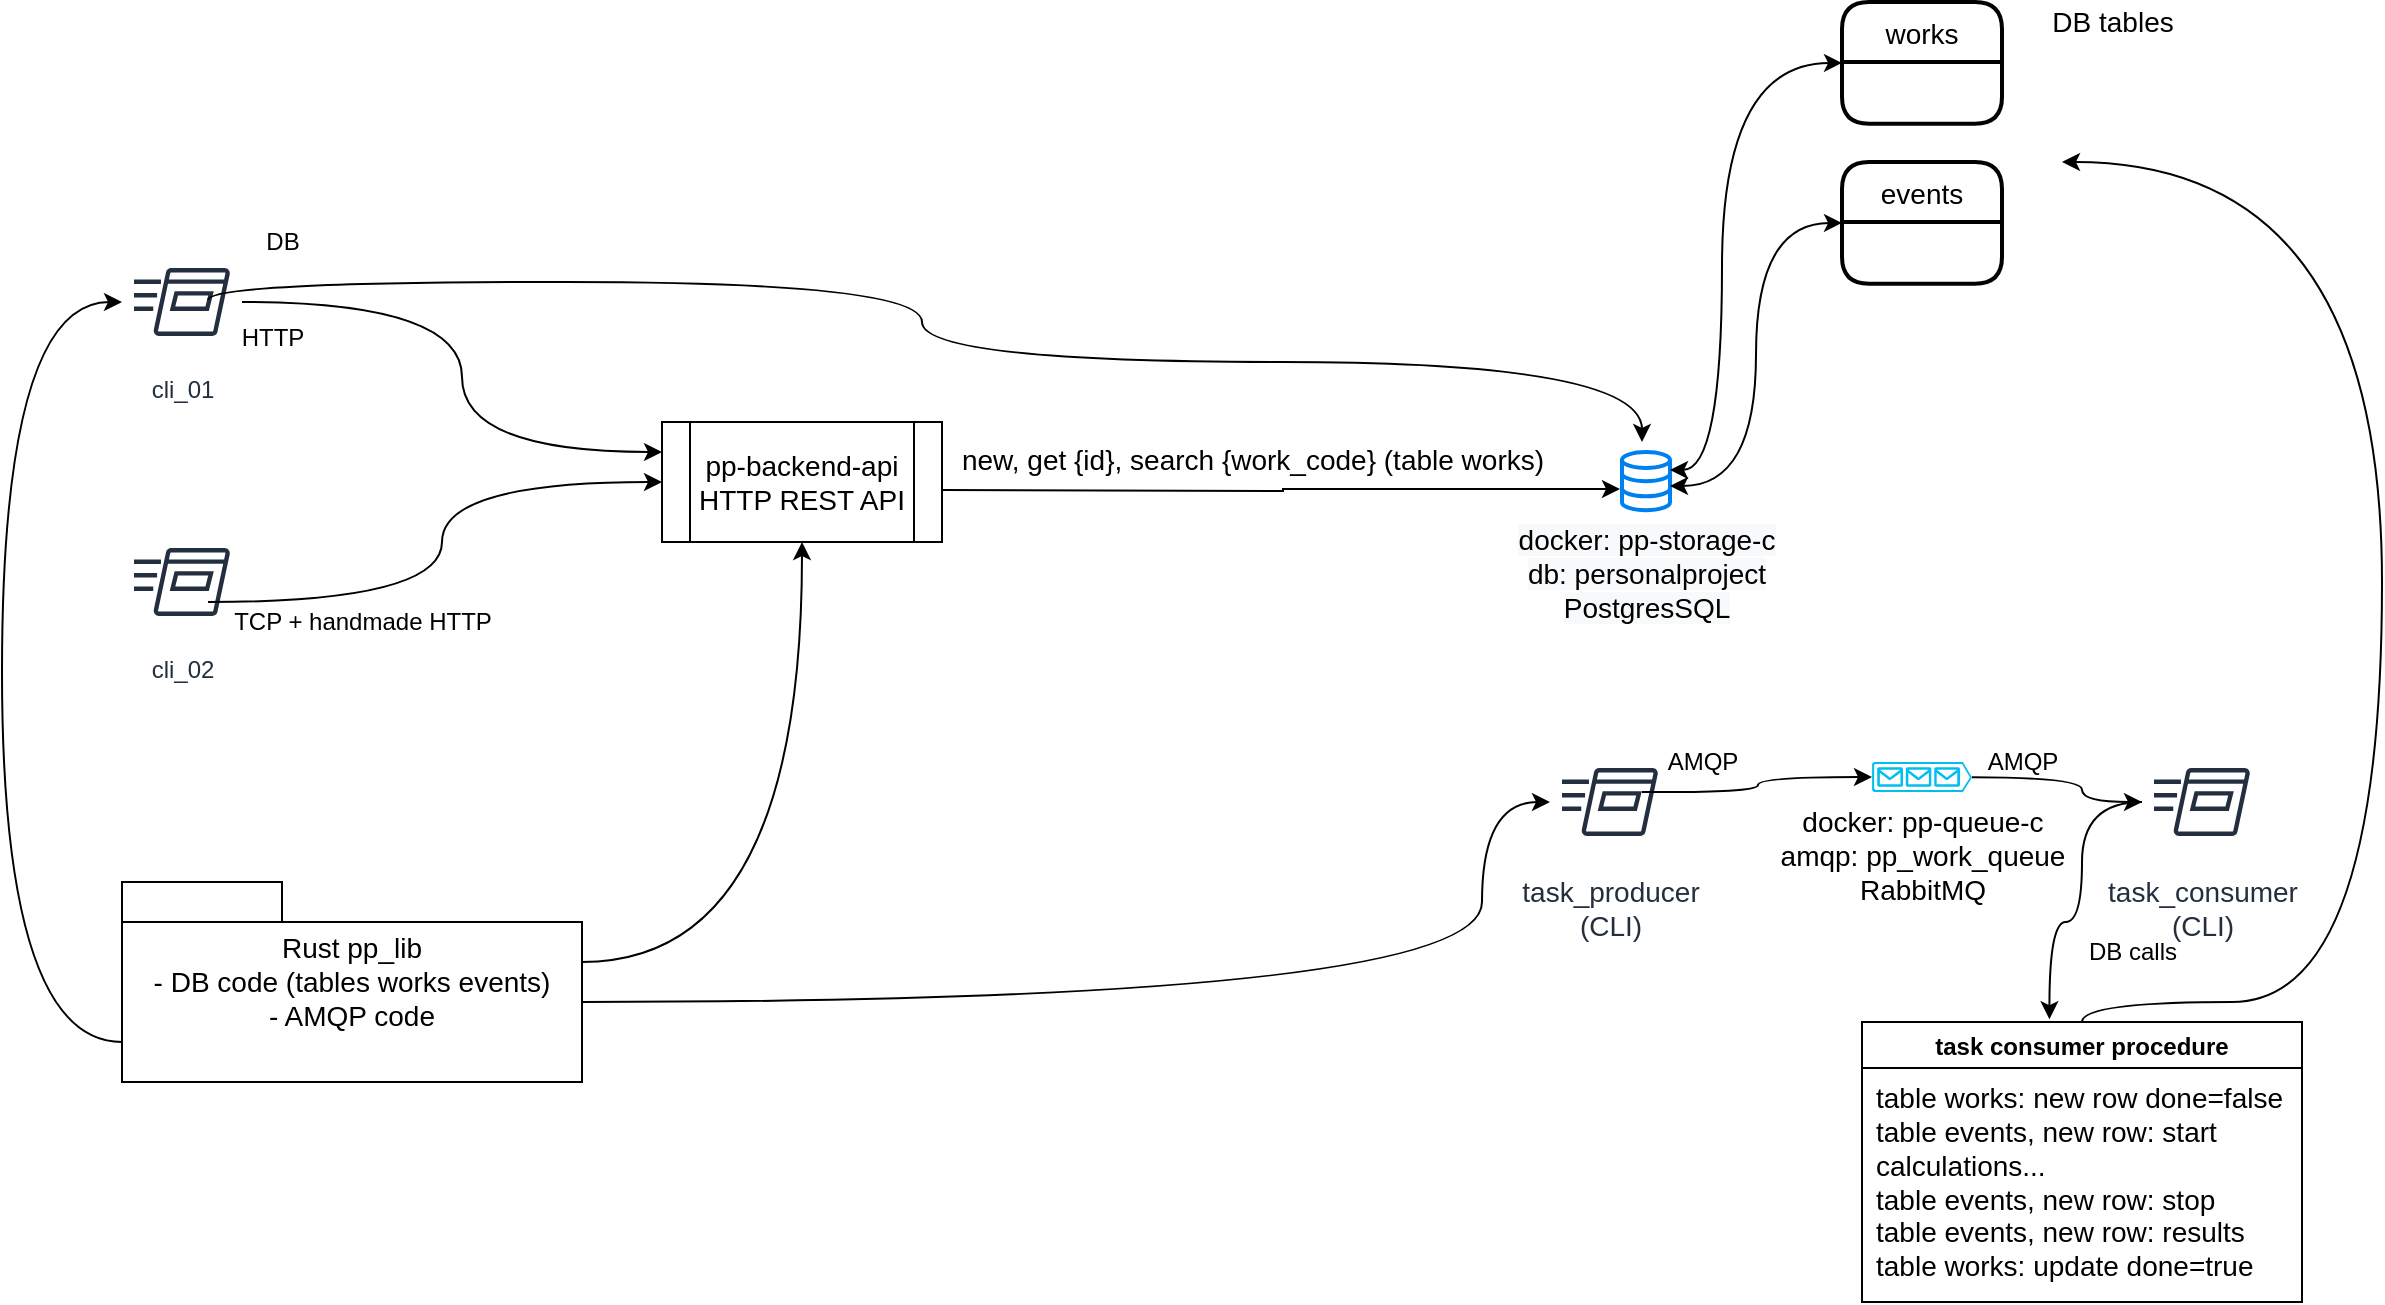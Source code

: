 <mxfile version="15.4.0" type="device"><diagram id="UUH7mGJ4WyMPcOqpqul1" name="Page-1"><mxGraphModel dx="2249" dy="831" grid="1" gridSize="10" guides="1" tooltips="1" connect="1" arrows="1" fold="1" page="1" pageScale="1" pageWidth="827" pageHeight="1169" math="0" shadow="0"><root><mxCell id="0"/><mxCell id="1" parent="0"/><mxCell id="36DN9kpDQEwXz3M5PUHR-3" value="&lt;font style=&quot;font-size: 14px&quot;&gt;docker: pp-queue-c&lt;br&gt;amqp: pp_work_queue&lt;br&gt;RabbitMQ&lt;br&gt;&lt;/font&gt;" style="verticalLabelPosition=bottom;html=1;verticalAlign=top;align=center;strokeColor=none;fillColor=#00BEF2;shape=mxgraph.azure.queue_generic;pointerEvents=1;" vertex="1" parent="1"><mxGeometry x="375" y="500" width="50" height="15" as="geometry"/></mxCell><mxCell id="36DN9kpDQEwXz3M5PUHR-5" value="&lt;span style=&quot;font-size: 14px ; background-color: rgb(248 , 249 , 250)&quot;&gt;docker: pp-storage-c&lt;/span&gt;&lt;br style=&quot;font-size: 14px ; background-color: rgb(248 , 249 , 250)&quot;&gt;&lt;span style=&quot;font-size: 14px ; background-color: rgb(248 , 249 , 250)&quot;&gt;db: personalproject&lt;br&gt;PostgresSQL&lt;br&gt;&lt;/span&gt;" style="html=1;verticalLabelPosition=bottom;align=center;labelBackgroundColor=#ffffff;verticalAlign=top;strokeWidth=2;strokeColor=#0080F0;shadow=0;dashed=0;shape=mxgraph.ios7.icons.data;" vertex="1" parent="1"><mxGeometry x="250" y="345" width="24" height="29.1" as="geometry"/></mxCell><mxCell id="36DN9kpDQEwXz3M5PUHR-47" style="edgeStyle=orthogonalEdgeStyle;rounded=0;orthogonalLoop=1;jettySize=auto;html=1;entryX=-0.042;entryY=0.637;entryDx=0;entryDy=0;entryPerimeter=0;" edge="1" parent="1" target="36DN9kpDQEwXz3M5PUHR-5"><mxGeometry relative="1" as="geometry"><mxPoint x="-90" y="364" as="sourcePoint"/></mxGeometry></mxCell><mxCell id="36DN9kpDQEwXz3M5PUHR-10" value="&lt;font style=&quot;font-size: 14px&quot;&gt;pp-backend-api&lt;br&gt;HTTP REST API&lt;br&gt;&lt;/font&gt;" style="shape=process;whiteSpace=wrap;html=1;backgroundOutline=1;" vertex="1" parent="1"><mxGeometry x="-230" y="330" width="140" height="60" as="geometry"/></mxCell><mxCell id="36DN9kpDQEwXz3M5PUHR-44" value="works" style="swimlane;childLayout=stackLayout;horizontal=1;startSize=30;horizontalStack=0;rounded=1;fontSize=14;fontStyle=0;strokeWidth=2;resizeParent=0;resizeLast=1;shadow=0;dashed=0;align=center;" vertex="1" parent="1"><mxGeometry x="360" y="120" width="80" height="60.9" as="geometry"/></mxCell><mxCell id="36DN9kpDQEwXz3M5PUHR-46" value="events" style="swimlane;childLayout=stackLayout;horizontal=1;startSize=30;horizontalStack=0;rounded=1;fontSize=14;fontStyle=0;strokeWidth=2;resizeParent=0;resizeLast=1;shadow=0;dashed=0;align=center;" vertex="1" parent="1"><mxGeometry x="360" y="200.0" width="80" height="60.9" as="geometry"/></mxCell><mxCell id="36DN9kpDQEwXz3M5PUHR-48" value="&lt;font style=&quot;font-size: 14px&quot;&gt;new, get {id}, search {work_code} (table works)&lt;/font&gt;" style="text;html=1;align=center;verticalAlign=middle;resizable=0;points=[];autosize=1;strokeColor=none;fillColor=none;" vertex="1" parent="1"><mxGeometry x="-90" y="339.1" width="310" height="20" as="geometry"/></mxCell><mxCell id="36DN9kpDQEwXz3M5PUHR-54" value="" style="endArrow=classic;startArrow=classic;html=1;rounded=0;edgeStyle=orthogonalEdgeStyle;curved=1;exitX=0;exitY=0.5;exitDx=0;exitDy=0;entryX=1;entryY=0.309;entryDx=0;entryDy=0;entryPerimeter=0;" edge="1" parent="1" source="36DN9kpDQEwXz3M5PUHR-44" target="36DN9kpDQEwXz3M5PUHR-5"><mxGeometry width="50" height="50" relative="1" as="geometry"><mxPoint x="400" y="410" as="sourcePoint"/><mxPoint x="290" y="281" as="targetPoint"/><Array as="points"><mxPoint x="300" y="151"/><mxPoint x="300" y="354"/></Array></mxGeometry></mxCell><mxCell id="36DN9kpDQEwXz3M5PUHR-57" value="cli_02" style="sketch=0;outlineConnect=0;fontColor=#232F3E;gradientColor=none;strokeColor=#232F3E;fillColor=#ffffff;dashed=0;verticalLabelPosition=bottom;verticalAlign=top;align=center;html=1;fontSize=12;fontStyle=0;aspect=fixed;shape=mxgraph.aws4.resourceIcon;resIcon=mxgraph.aws4.run_command;" vertex="1" parent="1"><mxGeometry x="-500" y="380" width="60" height="60" as="geometry"/></mxCell><mxCell id="36DN9kpDQEwXz3M5PUHR-61" value="" style="curved=1;endArrow=classic;html=1;rounded=0;edgeStyle=orthogonalEdgeStyle;entryX=0;entryY=0.5;entryDx=0;entryDy=0;exitX=0.717;exitY=0.667;exitDx=0;exitDy=0;exitPerimeter=0;" edge="1" parent="1" source="36DN9kpDQEwXz3M5PUHR-57" target="36DN9kpDQEwXz3M5PUHR-10"><mxGeometry width="50" height="50" relative="1" as="geometry"><mxPoint x="-120" y="410" as="sourcePoint"/><mxPoint x="-70" y="360" as="targetPoint"/><Array as="points"><mxPoint x="-340" y="420"/><mxPoint x="-340" y="360"/></Array></mxGeometry></mxCell><mxCell id="36DN9kpDQEwXz3M5PUHR-62" value="TCP + handmade HTTP" style="text;html=1;align=center;verticalAlign=middle;resizable=0;points=[];autosize=1;strokeColor=none;fillColor=none;" vertex="1" parent="1"><mxGeometry x="-450" y="420" width="140" height="20" as="geometry"/></mxCell><mxCell id="36DN9kpDQEwXz3M5PUHR-63" value="cli_01&lt;br&gt;" style="sketch=0;outlineConnect=0;fontColor=#232F3E;gradientColor=none;strokeColor=#232F3E;fillColor=#ffffff;dashed=0;verticalLabelPosition=bottom;verticalAlign=top;align=center;html=1;fontSize=12;fontStyle=0;aspect=fixed;shape=mxgraph.aws4.resourceIcon;resIcon=mxgraph.aws4.run_command;" vertex="1" parent="1"><mxGeometry x="-500" y="240" width="60" height="60" as="geometry"/></mxCell><mxCell id="36DN9kpDQEwXz3M5PUHR-64" value="" style="curved=1;endArrow=classic;html=1;rounded=0;edgeStyle=orthogonalEdgeStyle;entryX=0;entryY=0.25;entryDx=0;entryDy=0;" edge="1" parent="1" source="36DN9kpDQEwXz3M5PUHR-63" target="36DN9kpDQEwXz3M5PUHR-10"><mxGeometry width="50" height="50" relative="1" as="geometry"><mxPoint x="-120" y="410" as="sourcePoint"/><mxPoint x="-70" y="360" as="targetPoint"/><Array as="points"><mxPoint x="-330" y="270"/><mxPoint x="-330" y="345"/></Array></mxGeometry></mxCell><mxCell id="36DN9kpDQEwXz3M5PUHR-65" value="HTTP" style="text;html=1;align=center;verticalAlign=middle;resizable=0;points=[];autosize=1;strokeColor=none;fillColor=none;" vertex="1" parent="1"><mxGeometry x="-450" y="278.2" width="50" height="20" as="geometry"/></mxCell><mxCell id="36DN9kpDQEwXz3M5PUHR-66" value="" style="curved=1;endArrow=classic;html=1;rounded=0;edgeStyle=orthogonalEdgeStyle;exitX=0.717;exitY=0.483;exitDx=0;exitDy=0;exitPerimeter=0;" edge="1" parent="1" source="36DN9kpDQEwXz3M5PUHR-63"><mxGeometry width="50" height="50" relative="1" as="geometry"><mxPoint x="-370" y="230" as="sourcePoint"/><mxPoint x="260" y="340" as="targetPoint"/><Array as="points"><mxPoint x="-457" y="260"/><mxPoint x="-100" y="260"/><mxPoint x="-100" y="300"/><mxPoint x="260" y="300"/></Array></mxGeometry></mxCell><mxCell id="36DN9kpDQEwXz3M5PUHR-67" value="DB" style="text;html=1;align=center;verticalAlign=middle;resizable=0;points=[];autosize=1;strokeColor=none;fillColor=none;" vertex="1" parent="1"><mxGeometry x="-435" y="230" width="30" height="20" as="geometry"/></mxCell><mxCell id="36DN9kpDQEwXz3M5PUHR-68" value="&lt;font style=&quot;font-size: 14px&quot;&gt;Rust pp_lib&lt;br&gt;- DB code (tables works events)&lt;br&gt;- AMQP code&lt;br&gt;&lt;/font&gt;" style="shape=folder;tabWidth=80;tabHeight=20;tabPosition=left;html=1;whiteSpace=wrap;align=center;" vertex="1" parent="1"><mxGeometry x="-500" y="560" width="230" height="100" as="geometry"/></mxCell><mxCell id="36DN9kpDQEwXz3M5PUHR-69" value="" style="curved=1;endArrow=classic;html=1;rounded=0;edgeStyle=orthogonalEdgeStyle;exitX=0;exitY=0;exitDx=0;exitDy=80;exitPerimeter=0;" edge="1" parent="1" source="36DN9kpDQEwXz3M5PUHR-68" target="36DN9kpDQEwXz3M5PUHR-63"><mxGeometry width="50" height="50" relative="1" as="geometry"><mxPoint x="-640" y="630" as="sourcePoint"/><mxPoint x="-600" y="190" as="targetPoint"/><Array as="points"><mxPoint x="-560" y="640"/><mxPoint x="-560" y="270"/></Array></mxGeometry></mxCell><mxCell id="36DN9kpDQEwXz3M5PUHR-70" value="" style="curved=1;endArrow=classic;html=1;rounded=0;edgeStyle=orthogonalEdgeStyle;exitX=0;exitY=0;exitDx=230;exitDy=40;exitPerimeter=0;entryX=0.5;entryY=1;entryDx=0;entryDy=0;" edge="1" parent="1" source="36DN9kpDQEwXz3M5PUHR-68" target="36DN9kpDQEwXz3M5PUHR-10"><mxGeometry width="50" height="50" relative="1" as="geometry"><mxPoint x="-640" y="550" as="sourcePoint"/><mxPoint x="-510" y="410" as="targetPoint"/><Array as="points"><mxPoint x="-160" y="600"/></Array></mxGeometry></mxCell><mxCell id="36DN9kpDQEwXz3M5PUHR-71" value="&lt;font style=&quot;font-size: 14px&quot;&gt;task_producer&lt;br&gt;(CLI)&lt;br&gt;&lt;/font&gt;" style="sketch=0;outlineConnect=0;fontColor=#232F3E;gradientColor=none;strokeColor=#232F3E;fillColor=#ffffff;dashed=0;verticalLabelPosition=bottom;verticalAlign=top;align=center;html=1;fontSize=12;fontStyle=0;aspect=fixed;shape=mxgraph.aws4.resourceIcon;resIcon=mxgraph.aws4.run_command;" vertex="1" parent="1"><mxGeometry x="214" y="490" width="60" height="60" as="geometry"/></mxCell><mxCell id="36DN9kpDQEwXz3M5PUHR-72" value="" style="curved=1;endArrow=classic;html=1;rounded=0;edgeStyle=orthogonalEdgeStyle;exitX=0;exitY=0;exitDx=230;exitDy=60;exitPerimeter=0;" edge="1" parent="1" source="36DN9kpDQEwXz3M5PUHR-68" target="36DN9kpDQEwXz3M5PUHR-71"><mxGeometry width="50" height="50" relative="1" as="geometry"><mxPoint x="-40" y="480" as="sourcePoint"/><mxPoint x="200" y="520" as="targetPoint"/><Array as="points"><mxPoint x="180" y="620"/><mxPoint x="180" y="520"/></Array></mxGeometry></mxCell><mxCell id="36DN9kpDQEwXz3M5PUHR-76" value="" style="endArrow=classic;html=1;edgeStyle=orthogonalEdgeStyle;curved=1;entryX=0;entryY=0.5;entryDx=0;entryDy=0;entryPerimeter=0;" edge="1" parent="1" target="36DN9kpDQEwXz3M5PUHR-3"><mxGeometry width="50" height="50" relative="1" as="geometry"><mxPoint x="260" y="515" as="sourcePoint"/><mxPoint x="310" y="465" as="targetPoint"/></mxGeometry></mxCell><mxCell id="36DN9kpDQEwXz3M5PUHR-77" value="AMQP" style="text;html=1;align=center;verticalAlign=middle;resizable=0;points=[];autosize=1;strokeColor=none;fillColor=none;" vertex="1" parent="1"><mxGeometry x="265" y="490" width="50" height="20" as="geometry"/></mxCell><mxCell id="36DN9kpDQEwXz3M5PUHR-78" value="" style="curved=1;endArrow=classic;html=1;edgeStyle=orthogonalEdgeStyle;exitX=0.5;exitY=0;exitDx=0;exitDy=0;" edge="1" parent="1" source="36DN9kpDQEwXz3M5PUHR-87"><mxGeometry width="50" height="50" relative="1" as="geometry"><mxPoint x="565" y="610" as="sourcePoint"/><mxPoint x="470" y="200" as="targetPoint"/><Array as="points"><mxPoint x="630" y="620"/><mxPoint x="630" y="200"/></Array></mxGeometry></mxCell><mxCell id="36DN9kpDQEwXz3M5PUHR-79" value="&lt;font style=&quot;font-size: 14px&quot;&gt;task_consumer&lt;br&gt;(CLI)&lt;br&gt;&lt;/font&gt;" style="sketch=0;outlineConnect=0;fontColor=#232F3E;gradientColor=none;strokeColor=#232F3E;fillColor=#ffffff;dashed=0;verticalLabelPosition=bottom;verticalAlign=top;align=center;html=1;fontSize=12;fontStyle=0;aspect=fixed;shape=mxgraph.aws4.resourceIcon;resIcon=mxgraph.aws4.run_command;" vertex="1" parent="1"><mxGeometry x="510" y="490" width="60" height="60" as="geometry"/></mxCell><mxCell id="36DN9kpDQEwXz3M5PUHR-84" value="" style="curved=1;endArrow=classic;html=1;edgeStyle=orthogonalEdgeStyle;exitX=1;exitY=0.51;exitDx=0;exitDy=0;exitPerimeter=0;" edge="1" parent="1" source="36DN9kpDQEwXz3M5PUHR-3" target="36DN9kpDQEwXz3M5PUHR-79"><mxGeometry width="50" height="50" relative="1" as="geometry"><mxPoint x="330" y="480" as="sourcePoint"/><mxPoint x="500" y="530" as="targetPoint"/><Array as="points"><mxPoint x="480" y="508"/><mxPoint x="480" y="520"/></Array></mxGeometry></mxCell><mxCell id="36DN9kpDQEwXz3M5PUHR-87" value="task consumer procedure" style="swimlane;" vertex="1" parent="1"><mxGeometry x="370" y="630" width="220" height="140" as="geometry"/></mxCell><mxCell id="36DN9kpDQEwXz3M5PUHR-88" value="&lt;font style=&quot;font-size: 14px&quot;&gt;table works: new row done=false&lt;br&gt;table events, new row: start&lt;br&gt;calculations...&lt;br&gt;table events, new row: stop&lt;br&gt;table events, new row: results&lt;br&gt;table works: update done=true&lt;/font&gt;" style="text;html=1;align=left;verticalAlign=middle;resizable=0;points=[];autosize=1;strokeColor=none;fillColor=none;" vertex="1" parent="36DN9kpDQEwXz3M5PUHR-87"><mxGeometry x="5" y="30" width="220" height="100" as="geometry"/></mxCell><mxCell id="36DN9kpDQEwXz3M5PUHR-89" value="AMQP" style="text;html=1;align=center;verticalAlign=middle;resizable=0;points=[];autosize=1;strokeColor=none;fillColor=none;" vertex="1" parent="1"><mxGeometry x="425" y="490" width="50" height="20" as="geometry"/></mxCell><mxCell id="36DN9kpDQEwXz3M5PUHR-90" value="DB calls" style="text;html=1;align=center;verticalAlign=middle;resizable=0;points=[];autosize=1;strokeColor=none;fillColor=none;" vertex="1" parent="1"><mxGeometry x="475" y="585" width="60" height="20" as="geometry"/></mxCell><mxCell id="36DN9kpDQEwXz3M5PUHR-92" value="" style="curved=1;endArrow=classic;html=1;edgeStyle=orthogonalEdgeStyle;entryX=0.426;entryY=-0.01;entryDx=0;entryDy=0;entryPerimeter=0;" edge="1" parent="1" source="36DN9kpDQEwXz3M5PUHR-79" target="36DN9kpDQEwXz3M5PUHR-87"><mxGeometry width="50" height="50" relative="1" as="geometry"><mxPoint x="470" y="585" as="sourcePoint"/><mxPoint x="475" y="605" as="targetPoint"/><Array as="points"><mxPoint x="480" y="520"/><mxPoint x="480" y="580"/><mxPoint x="464" y="580"/></Array></mxGeometry></mxCell><mxCell id="36DN9kpDQEwXz3M5PUHR-93" value="" style="endArrow=classic;startArrow=classic;html=1;rounded=0;edgeStyle=orthogonalEdgeStyle;curved=1;exitX=0;exitY=0.5;exitDx=0;exitDy=0;entryX=1;entryY=0.584;entryDx=0;entryDy=0;entryPerimeter=0;" edge="1" parent="1" source="36DN9kpDQEwXz3M5PUHR-46" target="36DN9kpDQEwXz3M5PUHR-5"><mxGeometry width="50" height="50" relative="1" as="geometry"><mxPoint x="317" y="300.0" as="sourcePoint"/><mxPoint x="274" y="360" as="targetPoint"/></mxGeometry></mxCell><mxCell id="36DN9kpDQEwXz3M5PUHR-95" value="&lt;font style=&quot;font-size: 14px&quot;&gt;DB tables&lt;/font&gt;" style="text;html=1;align=center;verticalAlign=middle;resizable=0;points=[];autosize=1;strokeColor=none;fillColor=none;" vertex="1" parent="1"><mxGeometry x="455" y="120" width="80" height="20" as="geometry"/></mxCell></root></mxGraphModel></diagram></mxfile>